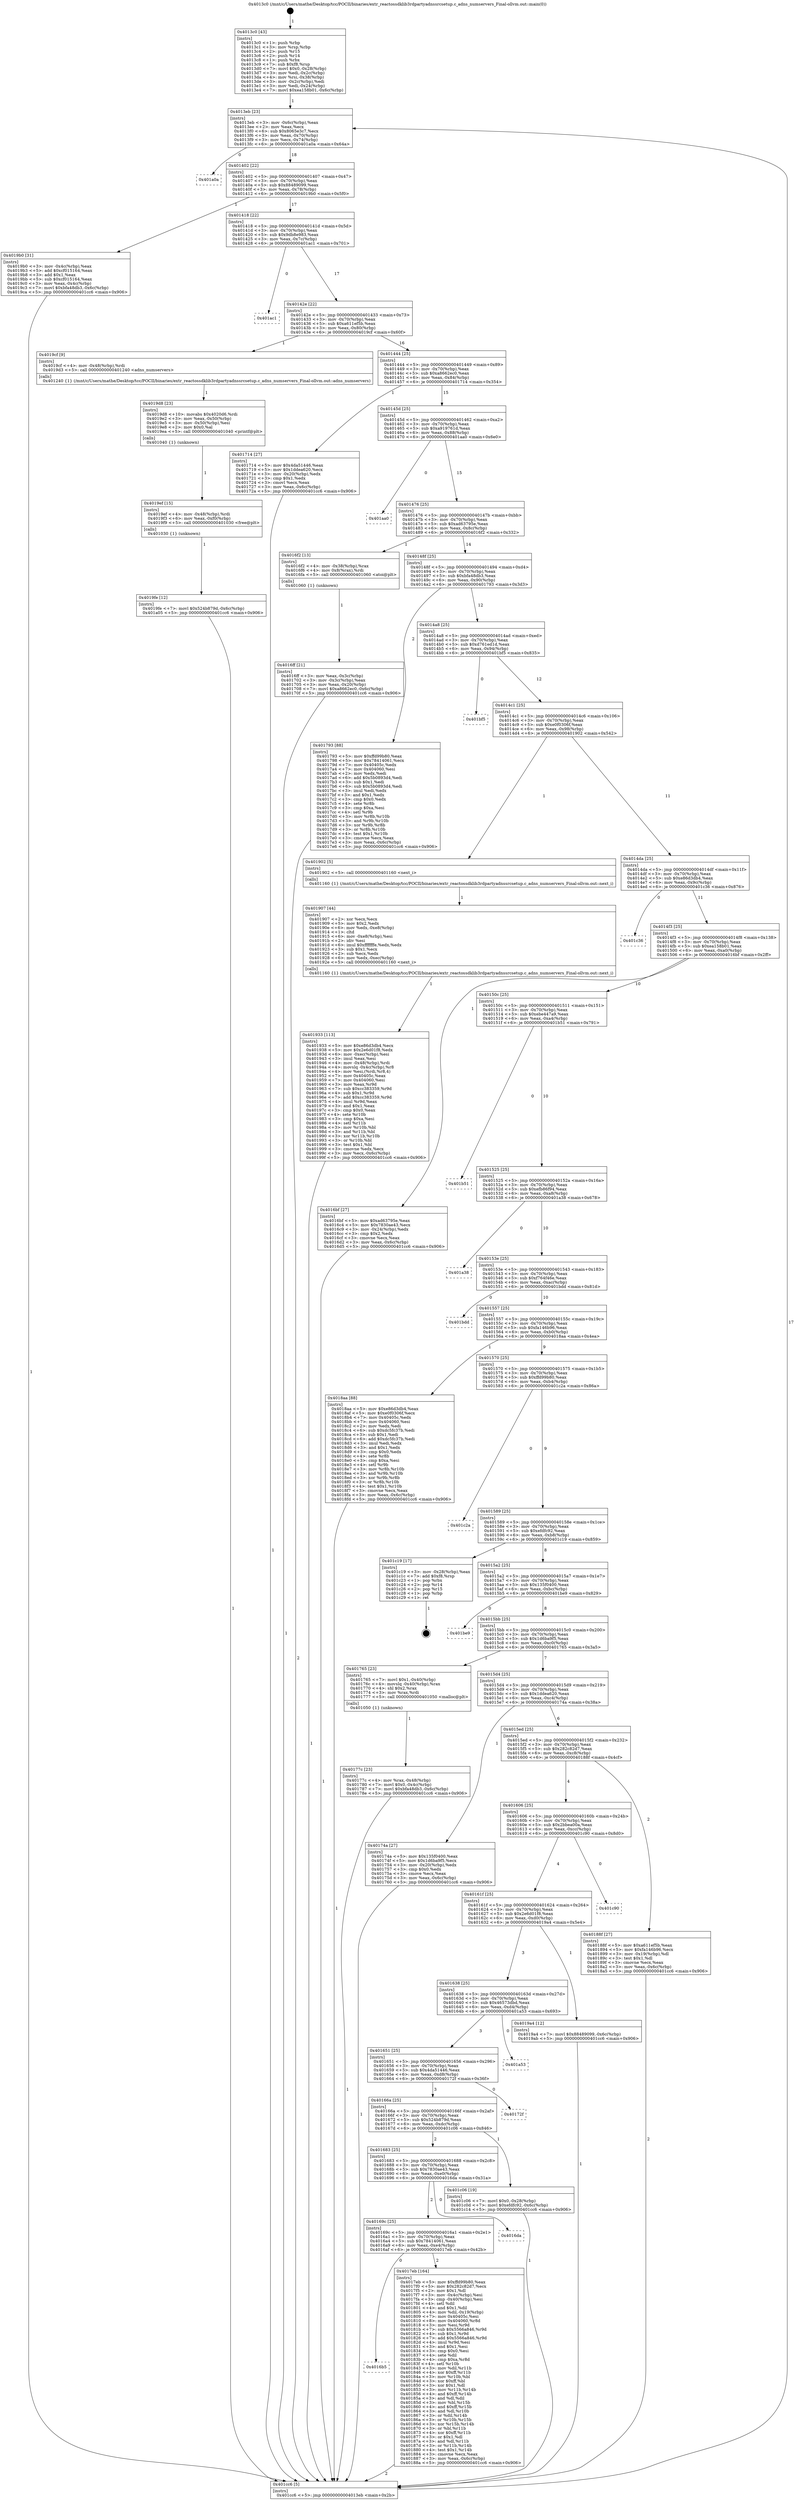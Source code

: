 digraph "0x4013c0" {
  label = "0x4013c0 (/mnt/c/Users/mathe/Desktop/tcc/POCII/binaries/extr_reactossdklib3rdpartyadnssrcsetup.c_adns_numservers_Final-ollvm.out::main(0))"
  labelloc = "t"
  node[shape=record]

  Entry [label="",width=0.3,height=0.3,shape=circle,fillcolor=black,style=filled]
  "0x4013eb" [label="{
     0x4013eb [23]\l
     | [instrs]\l
     &nbsp;&nbsp;0x4013eb \<+3\>: mov -0x6c(%rbp),%eax\l
     &nbsp;&nbsp;0x4013ee \<+2\>: mov %eax,%ecx\l
     &nbsp;&nbsp;0x4013f0 \<+6\>: sub $0x8065e3c7,%ecx\l
     &nbsp;&nbsp;0x4013f6 \<+3\>: mov %eax,-0x70(%rbp)\l
     &nbsp;&nbsp;0x4013f9 \<+3\>: mov %ecx,-0x74(%rbp)\l
     &nbsp;&nbsp;0x4013fc \<+6\>: je 0000000000401a0a \<main+0x64a\>\l
  }"]
  "0x401a0a" [label="{
     0x401a0a\l
  }", style=dashed]
  "0x401402" [label="{
     0x401402 [22]\l
     | [instrs]\l
     &nbsp;&nbsp;0x401402 \<+5\>: jmp 0000000000401407 \<main+0x47\>\l
     &nbsp;&nbsp;0x401407 \<+3\>: mov -0x70(%rbp),%eax\l
     &nbsp;&nbsp;0x40140a \<+5\>: sub $0x88489099,%eax\l
     &nbsp;&nbsp;0x40140f \<+3\>: mov %eax,-0x78(%rbp)\l
     &nbsp;&nbsp;0x401412 \<+6\>: je 00000000004019b0 \<main+0x5f0\>\l
  }"]
  Exit [label="",width=0.3,height=0.3,shape=circle,fillcolor=black,style=filled,peripheries=2]
  "0x4019b0" [label="{
     0x4019b0 [31]\l
     | [instrs]\l
     &nbsp;&nbsp;0x4019b0 \<+3\>: mov -0x4c(%rbp),%eax\l
     &nbsp;&nbsp;0x4019b3 \<+5\>: add $0xcf015164,%eax\l
     &nbsp;&nbsp;0x4019b8 \<+3\>: add $0x1,%eax\l
     &nbsp;&nbsp;0x4019bb \<+5\>: sub $0xcf015164,%eax\l
     &nbsp;&nbsp;0x4019c0 \<+3\>: mov %eax,-0x4c(%rbp)\l
     &nbsp;&nbsp;0x4019c3 \<+7\>: movl $0xbfa48db3,-0x6c(%rbp)\l
     &nbsp;&nbsp;0x4019ca \<+5\>: jmp 0000000000401cc6 \<main+0x906\>\l
  }"]
  "0x401418" [label="{
     0x401418 [22]\l
     | [instrs]\l
     &nbsp;&nbsp;0x401418 \<+5\>: jmp 000000000040141d \<main+0x5d\>\l
     &nbsp;&nbsp;0x40141d \<+3\>: mov -0x70(%rbp),%eax\l
     &nbsp;&nbsp;0x401420 \<+5\>: sub $0x9db8e983,%eax\l
     &nbsp;&nbsp;0x401425 \<+3\>: mov %eax,-0x7c(%rbp)\l
     &nbsp;&nbsp;0x401428 \<+6\>: je 0000000000401ac1 \<main+0x701\>\l
  }"]
  "0x4019fe" [label="{
     0x4019fe [12]\l
     | [instrs]\l
     &nbsp;&nbsp;0x4019fe \<+7\>: movl $0x524b879d,-0x6c(%rbp)\l
     &nbsp;&nbsp;0x401a05 \<+5\>: jmp 0000000000401cc6 \<main+0x906\>\l
  }"]
  "0x401ac1" [label="{
     0x401ac1\l
  }", style=dashed]
  "0x40142e" [label="{
     0x40142e [22]\l
     | [instrs]\l
     &nbsp;&nbsp;0x40142e \<+5\>: jmp 0000000000401433 \<main+0x73\>\l
     &nbsp;&nbsp;0x401433 \<+3\>: mov -0x70(%rbp),%eax\l
     &nbsp;&nbsp;0x401436 \<+5\>: sub $0xa611ef5b,%eax\l
     &nbsp;&nbsp;0x40143b \<+3\>: mov %eax,-0x80(%rbp)\l
     &nbsp;&nbsp;0x40143e \<+6\>: je 00000000004019cf \<main+0x60f\>\l
  }"]
  "0x4019ef" [label="{
     0x4019ef [15]\l
     | [instrs]\l
     &nbsp;&nbsp;0x4019ef \<+4\>: mov -0x48(%rbp),%rdi\l
     &nbsp;&nbsp;0x4019f3 \<+6\>: mov %eax,-0xf0(%rbp)\l
     &nbsp;&nbsp;0x4019f9 \<+5\>: call 0000000000401030 \<free@plt\>\l
     | [calls]\l
     &nbsp;&nbsp;0x401030 \{1\} (unknown)\l
  }"]
  "0x4019cf" [label="{
     0x4019cf [9]\l
     | [instrs]\l
     &nbsp;&nbsp;0x4019cf \<+4\>: mov -0x48(%rbp),%rdi\l
     &nbsp;&nbsp;0x4019d3 \<+5\>: call 0000000000401240 \<adns_numservers\>\l
     | [calls]\l
     &nbsp;&nbsp;0x401240 \{1\} (/mnt/c/Users/mathe/Desktop/tcc/POCII/binaries/extr_reactossdklib3rdpartyadnssrcsetup.c_adns_numservers_Final-ollvm.out::adns_numservers)\l
  }"]
  "0x401444" [label="{
     0x401444 [25]\l
     | [instrs]\l
     &nbsp;&nbsp;0x401444 \<+5\>: jmp 0000000000401449 \<main+0x89\>\l
     &nbsp;&nbsp;0x401449 \<+3\>: mov -0x70(%rbp),%eax\l
     &nbsp;&nbsp;0x40144c \<+5\>: sub $0xa8662ec0,%eax\l
     &nbsp;&nbsp;0x401451 \<+6\>: mov %eax,-0x84(%rbp)\l
     &nbsp;&nbsp;0x401457 \<+6\>: je 0000000000401714 \<main+0x354\>\l
  }"]
  "0x4019d8" [label="{
     0x4019d8 [23]\l
     | [instrs]\l
     &nbsp;&nbsp;0x4019d8 \<+10\>: movabs $0x4020d6,%rdi\l
     &nbsp;&nbsp;0x4019e2 \<+3\>: mov %eax,-0x50(%rbp)\l
     &nbsp;&nbsp;0x4019e5 \<+3\>: mov -0x50(%rbp),%esi\l
     &nbsp;&nbsp;0x4019e8 \<+2\>: mov $0x0,%al\l
     &nbsp;&nbsp;0x4019ea \<+5\>: call 0000000000401040 \<printf@plt\>\l
     | [calls]\l
     &nbsp;&nbsp;0x401040 \{1\} (unknown)\l
  }"]
  "0x401714" [label="{
     0x401714 [27]\l
     | [instrs]\l
     &nbsp;&nbsp;0x401714 \<+5\>: mov $0x4da51446,%eax\l
     &nbsp;&nbsp;0x401719 \<+5\>: mov $0x1ddea620,%ecx\l
     &nbsp;&nbsp;0x40171e \<+3\>: mov -0x20(%rbp),%edx\l
     &nbsp;&nbsp;0x401721 \<+3\>: cmp $0x1,%edx\l
     &nbsp;&nbsp;0x401724 \<+3\>: cmovl %ecx,%eax\l
     &nbsp;&nbsp;0x401727 \<+3\>: mov %eax,-0x6c(%rbp)\l
     &nbsp;&nbsp;0x40172a \<+5\>: jmp 0000000000401cc6 \<main+0x906\>\l
  }"]
  "0x40145d" [label="{
     0x40145d [25]\l
     | [instrs]\l
     &nbsp;&nbsp;0x40145d \<+5\>: jmp 0000000000401462 \<main+0xa2\>\l
     &nbsp;&nbsp;0x401462 \<+3\>: mov -0x70(%rbp),%eax\l
     &nbsp;&nbsp;0x401465 \<+5\>: sub $0xa919761d,%eax\l
     &nbsp;&nbsp;0x40146a \<+6\>: mov %eax,-0x88(%rbp)\l
     &nbsp;&nbsp;0x401470 \<+6\>: je 0000000000401aa0 \<main+0x6e0\>\l
  }"]
  "0x401933" [label="{
     0x401933 [113]\l
     | [instrs]\l
     &nbsp;&nbsp;0x401933 \<+5\>: mov $0xe86d3db4,%ecx\l
     &nbsp;&nbsp;0x401938 \<+5\>: mov $0x2e6d01f8,%edx\l
     &nbsp;&nbsp;0x40193d \<+6\>: mov -0xec(%rbp),%esi\l
     &nbsp;&nbsp;0x401943 \<+3\>: imul %eax,%esi\l
     &nbsp;&nbsp;0x401946 \<+4\>: mov -0x48(%rbp),%rdi\l
     &nbsp;&nbsp;0x40194a \<+4\>: movslq -0x4c(%rbp),%r8\l
     &nbsp;&nbsp;0x40194e \<+4\>: mov %esi,(%rdi,%r8,4)\l
     &nbsp;&nbsp;0x401952 \<+7\>: mov 0x40405c,%eax\l
     &nbsp;&nbsp;0x401959 \<+7\>: mov 0x404060,%esi\l
     &nbsp;&nbsp;0x401960 \<+3\>: mov %eax,%r9d\l
     &nbsp;&nbsp;0x401963 \<+7\>: sub $0xcc383359,%r9d\l
     &nbsp;&nbsp;0x40196a \<+4\>: sub $0x1,%r9d\l
     &nbsp;&nbsp;0x40196e \<+7\>: add $0xcc383359,%r9d\l
     &nbsp;&nbsp;0x401975 \<+4\>: imul %r9d,%eax\l
     &nbsp;&nbsp;0x401979 \<+3\>: and $0x1,%eax\l
     &nbsp;&nbsp;0x40197c \<+3\>: cmp $0x0,%eax\l
     &nbsp;&nbsp;0x40197f \<+4\>: sete %r10b\l
     &nbsp;&nbsp;0x401983 \<+3\>: cmp $0xa,%esi\l
     &nbsp;&nbsp;0x401986 \<+4\>: setl %r11b\l
     &nbsp;&nbsp;0x40198a \<+3\>: mov %r10b,%bl\l
     &nbsp;&nbsp;0x40198d \<+3\>: and %r11b,%bl\l
     &nbsp;&nbsp;0x401990 \<+3\>: xor %r11b,%r10b\l
     &nbsp;&nbsp;0x401993 \<+3\>: or %r10b,%bl\l
     &nbsp;&nbsp;0x401996 \<+3\>: test $0x1,%bl\l
     &nbsp;&nbsp;0x401999 \<+3\>: cmovne %edx,%ecx\l
     &nbsp;&nbsp;0x40199c \<+3\>: mov %ecx,-0x6c(%rbp)\l
     &nbsp;&nbsp;0x40199f \<+5\>: jmp 0000000000401cc6 \<main+0x906\>\l
  }"]
  "0x401aa0" [label="{
     0x401aa0\l
  }", style=dashed]
  "0x401476" [label="{
     0x401476 [25]\l
     | [instrs]\l
     &nbsp;&nbsp;0x401476 \<+5\>: jmp 000000000040147b \<main+0xbb\>\l
     &nbsp;&nbsp;0x40147b \<+3\>: mov -0x70(%rbp),%eax\l
     &nbsp;&nbsp;0x40147e \<+5\>: sub $0xad63795e,%eax\l
     &nbsp;&nbsp;0x401483 \<+6\>: mov %eax,-0x8c(%rbp)\l
     &nbsp;&nbsp;0x401489 \<+6\>: je 00000000004016f2 \<main+0x332\>\l
  }"]
  "0x401907" [label="{
     0x401907 [44]\l
     | [instrs]\l
     &nbsp;&nbsp;0x401907 \<+2\>: xor %ecx,%ecx\l
     &nbsp;&nbsp;0x401909 \<+5\>: mov $0x2,%edx\l
     &nbsp;&nbsp;0x40190e \<+6\>: mov %edx,-0xe8(%rbp)\l
     &nbsp;&nbsp;0x401914 \<+1\>: cltd\l
     &nbsp;&nbsp;0x401915 \<+6\>: mov -0xe8(%rbp),%esi\l
     &nbsp;&nbsp;0x40191b \<+2\>: idiv %esi\l
     &nbsp;&nbsp;0x40191d \<+6\>: imul $0xfffffffe,%edx,%edx\l
     &nbsp;&nbsp;0x401923 \<+3\>: sub $0x1,%ecx\l
     &nbsp;&nbsp;0x401926 \<+2\>: sub %ecx,%edx\l
     &nbsp;&nbsp;0x401928 \<+6\>: mov %edx,-0xec(%rbp)\l
     &nbsp;&nbsp;0x40192e \<+5\>: call 0000000000401160 \<next_i\>\l
     | [calls]\l
     &nbsp;&nbsp;0x401160 \{1\} (/mnt/c/Users/mathe/Desktop/tcc/POCII/binaries/extr_reactossdklib3rdpartyadnssrcsetup.c_adns_numservers_Final-ollvm.out::next_i)\l
  }"]
  "0x4016f2" [label="{
     0x4016f2 [13]\l
     | [instrs]\l
     &nbsp;&nbsp;0x4016f2 \<+4\>: mov -0x38(%rbp),%rax\l
     &nbsp;&nbsp;0x4016f6 \<+4\>: mov 0x8(%rax),%rdi\l
     &nbsp;&nbsp;0x4016fa \<+5\>: call 0000000000401060 \<atoi@plt\>\l
     | [calls]\l
     &nbsp;&nbsp;0x401060 \{1\} (unknown)\l
  }"]
  "0x40148f" [label="{
     0x40148f [25]\l
     | [instrs]\l
     &nbsp;&nbsp;0x40148f \<+5\>: jmp 0000000000401494 \<main+0xd4\>\l
     &nbsp;&nbsp;0x401494 \<+3\>: mov -0x70(%rbp),%eax\l
     &nbsp;&nbsp;0x401497 \<+5\>: sub $0xbfa48db3,%eax\l
     &nbsp;&nbsp;0x40149c \<+6\>: mov %eax,-0x90(%rbp)\l
     &nbsp;&nbsp;0x4014a2 \<+6\>: je 0000000000401793 \<main+0x3d3\>\l
  }"]
  "0x4016b5" [label="{
     0x4016b5\l
  }", style=dashed]
  "0x401793" [label="{
     0x401793 [88]\l
     | [instrs]\l
     &nbsp;&nbsp;0x401793 \<+5\>: mov $0xffd99b80,%eax\l
     &nbsp;&nbsp;0x401798 \<+5\>: mov $0x78414061,%ecx\l
     &nbsp;&nbsp;0x40179d \<+7\>: mov 0x40405c,%edx\l
     &nbsp;&nbsp;0x4017a4 \<+7\>: mov 0x404060,%esi\l
     &nbsp;&nbsp;0x4017ab \<+2\>: mov %edx,%edi\l
     &nbsp;&nbsp;0x4017ad \<+6\>: add $0x5b0893d4,%edi\l
     &nbsp;&nbsp;0x4017b3 \<+3\>: sub $0x1,%edi\l
     &nbsp;&nbsp;0x4017b6 \<+6\>: sub $0x5b0893d4,%edi\l
     &nbsp;&nbsp;0x4017bc \<+3\>: imul %edi,%edx\l
     &nbsp;&nbsp;0x4017bf \<+3\>: and $0x1,%edx\l
     &nbsp;&nbsp;0x4017c2 \<+3\>: cmp $0x0,%edx\l
     &nbsp;&nbsp;0x4017c5 \<+4\>: sete %r8b\l
     &nbsp;&nbsp;0x4017c9 \<+3\>: cmp $0xa,%esi\l
     &nbsp;&nbsp;0x4017cc \<+4\>: setl %r9b\l
     &nbsp;&nbsp;0x4017d0 \<+3\>: mov %r8b,%r10b\l
     &nbsp;&nbsp;0x4017d3 \<+3\>: and %r9b,%r10b\l
     &nbsp;&nbsp;0x4017d6 \<+3\>: xor %r9b,%r8b\l
     &nbsp;&nbsp;0x4017d9 \<+3\>: or %r8b,%r10b\l
     &nbsp;&nbsp;0x4017dc \<+4\>: test $0x1,%r10b\l
     &nbsp;&nbsp;0x4017e0 \<+3\>: cmovne %ecx,%eax\l
     &nbsp;&nbsp;0x4017e3 \<+3\>: mov %eax,-0x6c(%rbp)\l
     &nbsp;&nbsp;0x4017e6 \<+5\>: jmp 0000000000401cc6 \<main+0x906\>\l
  }"]
  "0x4014a8" [label="{
     0x4014a8 [25]\l
     | [instrs]\l
     &nbsp;&nbsp;0x4014a8 \<+5\>: jmp 00000000004014ad \<main+0xed\>\l
     &nbsp;&nbsp;0x4014ad \<+3\>: mov -0x70(%rbp),%eax\l
     &nbsp;&nbsp;0x4014b0 \<+5\>: sub $0xd761ed1d,%eax\l
     &nbsp;&nbsp;0x4014b5 \<+6\>: mov %eax,-0x94(%rbp)\l
     &nbsp;&nbsp;0x4014bb \<+6\>: je 0000000000401bf5 \<main+0x835\>\l
  }"]
  "0x4017eb" [label="{
     0x4017eb [164]\l
     | [instrs]\l
     &nbsp;&nbsp;0x4017eb \<+5\>: mov $0xffd99b80,%eax\l
     &nbsp;&nbsp;0x4017f0 \<+5\>: mov $0x282c82d7,%ecx\l
     &nbsp;&nbsp;0x4017f5 \<+2\>: mov $0x1,%dl\l
     &nbsp;&nbsp;0x4017f7 \<+3\>: mov -0x4c(%rbp),%esi\l
     &nbsp;&nbsp;0x4017fa \<+3\>: cmp -0x40(%rbp),%esi\l
     &nbsp;&nbsp;0x4017fd \<+4\>: setl %dil\l
     &nbsp;&nbsp;0x401801 \<+4\>: and $0x1,%dil\l
     &nbsp;&nbsp;0x401805 \<+4\>: mov %dil,-0x19(%rbp)\l
     &nbsp;&nbsp;0x401809 \<+7\>: mov 0x40405c,%esi\l
     &nbsp;&nbsp;0x401810 \<+8\>: mov 0x404060,%r8d\l
     &nbsp;&nbsp;0x401818 \<+3\>: mov %esi,%r9d\l
     &nbsp;&nbsp;0x40181b \<+7\>: sub $0x5566a846,%r9d\l
     &nbsp;&nbsp;0x401822 \<+4\>: sub $0x1,%r9d\l
     &nbsp;&nbsp;0x401826 \<+7\>: add $0x5566a846,%r9d\l
     &nbsp;&nbsp;0x40182d \<+4\>: imul %r9d,%esi\l
     &nbsp;&nbsp;0x401831 \<+3\>: and $0x1,%esi\l
     &nbsp;&nbsp;0x401834 \<+3\>: cmp $0x0,%esi\l
     &nbsp;&nbsp;0x401837 \<+4\>: sete %dil\l
     &nbsp;&nbsp;0x40183b \<+4\>: cmp $0xa,%r8d\l
     &nbsp;&nbsp;0x40183f \<+4\>: setl %r10b\l
     &nbsp;&nbsp;0x401843 \<+3\>: mov %dil,%r11b\l
     &nbsp;&nbsp;0x401846 \<+4\>: xor $0xff,%r11b\l
     &nbsp;&nbsp;0x40184a \<+3\>: mov %r10b,%bl\l
     &nbsp;&nbsp;0x40184d \<+3\>: xor $0xff,%bl\l
     &nbsp;&nbsp;0x401850 \<+3\>: xor $0x1,%dl\l
     &nbsp;&nbsp;0x401853 \<+3\>: mov %r11b,%r14b\l
     &nbsp;&nbsp;0x401856 \<+4\>: and $0xff,%r14b\l
     &nbsp;&nbsp;0x40185a \<+3\>: and %dl,%dil\l
     &nbsp;&nbsp;0x40185d \<+3\>: mov %bl,%r15b\l
     &nbsp;&nbsp;0x401860 \<+4\>: and $0xff,%r15b\l
     &nbsp;&nbsp;0x401864 \<+3\>: and %dl,%r10b\l
     &nbsp;&nbsp;0x401867 \<+3\>: or %dil,%r14b\l
     &nbsp;&nbsp;0x40186a \<+3\>: or %r10b,%r15b\l
     &nbsp;&nbsp;0x40186d \<+3\>: xor %r15b,%r14b\l
     &nbsp;&nbsp;0x401870 \<+3\>: or %bl,%r11b\l
     &nbsp;&nbsp;0x401873 \<+4\>: xor $0xff,%r11b\l
     &nbsp;&nbsp;0x401877 \<+3\>: or $0x1,%dl\l
     &nbsp;&nbsp;0x40187a \<+3\>: and %dl,%r11b\l
     &nbsp;&nbsp;0x40187d \<+3\>: or %r11b,%r14b\l
     &nbsp;&nbsp;0x401880 \<+4\>: test $0x1,%r14b\l
     &nbsp;&nbsp;0x401884 \<+3\>: cmovne %ecx,%eax\l
     &nbsp;&nbsp;0x401887 \<+3\>: mov %eax,-0x6c(%rbp)\l
     &nbsp;&nbsp;0x40188a \<+5\>: jmp 0000000000401cc6 \<main+0x906\>\l
  }"]
  "0x401bf5" [label="{
     0x401bf5\l
  }", style=dashed]
  "0x4014c1" [label="{
     0x4014c1 [25]\l
     | [instrs]\l
     &nbsp;&nbsp;0x4014c1 \<+5\>: jmp 00000000004014c6 \<main+0x106\>\l
     &nbsp;&nbsp;0x4014c6 \<+3\>: mov -0x70(%rbp),%eax\l
     &nbsp;&nbsp;0x4014c9 \<+5\>: sub $0xe0f0306f,%eax\l
     &nbsp;&nbsp;0x4014ce \<+6\>: mov %eax,-0x98(%rbp)\l
     &nbsp;&nbsp;0x4014d4 \<+6\>: je 0000000000401902 \<main+0x542\>\l
  }"]
  "0x40169c" [label="{
     0x40169c [25]\l
     | [instrs]\l
     &nbsp;&nbsp;0x40169c \<+5\>: jmp 00000000004016a1 \<main+0x2e1\>\l
     &nbsp;&nbsp;0x4016a1 \<+3\>: mov -0x70(%rbp),%eax\l
     &nbsp;&nbsp;0x4016a4 \<+5\>: sub $0x78414061,%eax\l
     &nbsp;&nbsp;0x4016a9 \<+6\>: mov %eax,-0xe4(%rbp)\l
     &nbsp;&nbsp;0x4016af \<+6\>: je 00000000004017eb \<main+0x42b\>\l
  }"]
  "0x401902" [label="{
     0x401902 [5]\l
     | [instrs]\l
     &nbsp;&nbsp;0x401902 \<+5\>: call 0000000000401160 \<next_i\>\l
     | [calls]\l
     &nbsp;&nbsp;0x401160 \{1\} (/mnt/c/Users/mathe/Desktop/tcc/POCII/binaries/extr_reactossdklib3rdpartyadnssrcsetup.c_adns_numservers_Final-ollvm.out::next_i)\l
  }"]
  "0x4014da" [label="{
     0x4014da [25]\l
     | [instrs]\l
     &nbsp;&nbsp;0x4014da \<+5\>: jmp 00000000004014df \<main+0x11f\>\l
     &nbsp;&nbsp;0x4014df \<+3\>: mov -0x70(%rbp),%eax\l
     &nbsp;&nbsp;0x4014e2 \<+5\>: sub $0xe86d3db4,%eax\l
     &nbsp;&nbsp;0x4014e7 \<+6\>: mov %eax,-0x9c(%rbp)\l
     &nbsp;&nbsp;0x4014ed \<+6\>: je 0000000000401c36 \<main+0x876\>\l
  }"]
  "0x4016da" [label="{
     0x4016da\l
  }", style=dashed]
  "0x401c36" [label="{
     0x401c36\l
  }", style=dashed]
  "0x4014f3" [label="{
     0x4014f3 [25]\l
     | [instrs]\l
     &nbsp;&nbsp;0x4014f3 \<+5\>: jmp 00000000004014f8 \<main+0x138\>\l
     &nbsp;&nbsp;0x4014f8 \<+3\>: mov -0x70(%rbp),%eax\l
     &nbsp;&nbsp;0x4014fb \<+5\>: sub $0xea158b01,%eax\l
     &nbsp;&nbsp;0x401500 \<+6\>: mov %eax,-0xa0(%rbp)\l
     &nbsp;&nbsp;0x401506 \<+6\>: je 00000000004016bf \<main+0x2ff\>\l
  }"]
  "0x401683" [label="{
     0x401683 [25]\l
     | [instrs]\l
     &nbsp;&nbsp;0x401683 \<+5\>: jmp 0000000000401688 \<main+0x2c8\>\l
     &nbsp;&nbsp;0x401688 \<+3\>: mov -0x70(%rbp),%eax\l
     &nbsp;&nbsp;0x40168b \<+5\>: sub $0x7830ae43,%eax\l
     &nbsp;&nbsp;0x401690 \<+6\>: mov %eax,-0xe0(%rbp)\l
     &nbsp;&nbsp;0x401696 \<+6\>: je 00000000004016da \<main+0x31a\>\l
  }"]
  "0x4016bf" [label="{
     0x4016bf [27]\l
     | [instrs]\l
     &nbsp;&nbsp;0x4016bf \<+5\>: mov $0xad63795e,%eax\l
     &nbsp;&nbsp;0x4016c4 \<+5\>: mov $0x7830ae43,%ecx\l
     &nbsp;&nbsp;0x4016c9 \<+3\>: mov -0x24(%rbp),%edx\l
     &nbsp;&nbsp;0x4016cc \<+3\>: cmp $0x2,%edx\l
     &nbsp;&nbsp;0x4016cf \<+3\>: cmovne %ecx,%eax\l
     &nbsp;&nbsp;0x4016d2 \<+3\>: mov %eax,-0x6c(%rbp)\l
     &nbsp;&nbsp;0x4016d5 \<+5\>: jmp 0000000000401cc6 \<main+0x906\>\l
  }"]
  "0x40150c" [label="{
     0x40150c [25]\l
     | [instrs]\l
     &nbsp;&nbsp;0x40150c \<+5\>: jmp 0000000000401511 \<main+0x151\>\l
     &nbsp;&nbsp;0x401511 \<+3\>: mov -0x70(%rbp),%eax\l
     &nbsp;&nbsp;0x401514 \<+5\>: sub $0xebe447a9,%eax\l
     &nbsp;&nbsp;0x401519 \<+6\>: mov %eax,-0xa4(%rbp)\l
     &nbsp;&nbsp;0x40151f \<+6\>: je 0000000000401b51 \<main+0x791\>\l
  }"]
  "0x401cc6" [label="{
     0x401cc6 [5]\l
     | [instrs]\l
     &nbsp;&nbsp;0x401cc6 \<+5\>: jmp 00000000004013eb \<main+0x2b\>\l
  }"]
  "0x4013c0" [label="{
     0x4013c0 [43]\l
     | [instrs]\l
     &nbsp;&nbsp;0x4013c0 \<+1\>: push %rbp\l
     &nbsp;&nbsp;0x4013c1 \<+3\>: mov %rsp,%rbp\l
     &nbsp;&nbsp;0x4013c4 \<+2\>: push %r15\l
     &nbsp;&nbsp;0x4013c6 \<+2\>: push %r14\l
     &nbsp;&nbsp;0x4013c8 \<+1\>: push %rbx\l
     &nbsp;&nbsp;0x4013c9 \<+7\>: sub $0xf8,%rsp\l
     &nbsp;&nbsp;0x4013d0 \<+7\>: movl $0x0,-0x28(%rbp)\l
     &nbsp;&nbsp;0x4013d7 \<+3\>: mov %edi,-0x2c(%rbp)\l
     &nbsp;&nbsp;0x4013da \<+4\>: mov %rsi,-0x38(%rbp)\l
     &nbsp;&nbsp;0x4013de \<+3\>: mov -0x2c(%rbp),%edi\l
     &nbsp;&nbsp;0x4013e1 \<+3\>: mov %edi,-0x24(%rbp)\l
     &nbsp;&nbsp;0x4013e4 \<+7\>: movl $0xea158b01,-0x6c(%rbp)\l
  }"]
  "0x4016ff" [label="{
     0x4016ff [21]\l
     | [instrs]\l
     &nbsp;&nbsp;0x4016ff \<+3\>: mov %eax,-0x3c(%rbp)\l
     &nbsp;&nbsp;0x401702 \<+3\>: mov -0x3c(%rbp),%eax\l
     &nbsp;&nbsp;0x401705 \<+3\>: mov %eax,-0x20(%rbp)\l
     &nbsp;&nbsp;0x401708 \<+7\>: movl $0xa8662ec0,-0x6c(%rbp)\l
     &nbsp;&nbsp;0x40170f \<+5\>: jmp 0000000000401cc6 \<main+0x906\>\l
  }"]
  "0x401c06" [label="{
     0x401c06 [19]\l
     | [instrs]\l
     &nbsp;&nbsp;0x401c06 \<+7\>: movl $0x0,-0x28(%rbp)\l
     &nbsp;&nbsp;0x401c0d \<+7\>: movl $0xefdfc92,-0x6c(%rbp)\l
     &nbsp;&nbsp;0x401c14 \<+5\>: jmp 0000000000401cc6 \<main+0x906\>\l
  }"]
  "0x401b51" [label="{
     0x401b51\l
  }", style=dashed]
  "0x401525" [label="{
     0x401525 [25]\l
     | [instrs]\l
     &nbsp;&nbsp;0x401525 \<+5\>: jmp 000000000040152a \<main+0x16a\>\l
     &nbsp;&nbsp;0x40152a \<+3\>: mov -0x70(%rbp),%eax\l
     &nbsp;&nbsp;0x40152d \<+5\>: sub $0xefb86f94,%eax\l
     &nbsp;&nbsp;0x401532 \<+6\>: mov %eax,-0xa8(%rbp)\l
     &nbsp;&nbsp;0x401538 \<+6\>: je 0000000000401a38 \<main+0x678\>\l
  }"]
  "0x40166a" [label="{
     0x40166a [25]\l
     | [instrs]\l
     &nbsp;&nbsp;0x40166a \<+5\>: jmp 000000000040166f \<main+0x2af\>\l
     &nbsp;&nbsp;0x40166f \<+3\>: mov -0x70(%rbp),%eax\l
     &nbsp;&nbsp;0x401672 \<+5\>: sub $0x524b879d,%eax\l
     &nbsp;&nbsp;0x401677 \<+6\>: mov %eax,-0xdc(%rbp)\l
     &nbsp;&nbsp;0x40167d \<+6\>: je 0000000000401c06 \<main+0x846\>\l
  }"]
  "0x401a38" [label="{
     0x401a38\l
  }", style=dashed]
  "0x40153e" [label="{
     0x40153e [25]\l
     | [instrs]\l
     &nbsp;&nbsp;0x40153e \<+5\>: jmp 0000000000401543 \<main+0x183\>\l
     &nbsp;&nbsp;0x401543 \<+3\>: mov -0x70(%rbp),%eax\l
     &nbsp;&nbsp;0x401546 \<+5\>: sub $0xf764f46e,%eax\l
     &nbsp;&nbsp;0x40154b \<+6\>: mov %eax,-0xac(%rbp)\l
     &nbsp;&nbsp;0x401551 \<+6\>: je 0000000000401bdd \<main+0x81d\>\l
  }"]
  "0x40172f" [label="{
     0x40172f\l
  }", style=dashed]
  "0x401bdd" [label="{
     0x401bdd\l
  }", style=dashed]
  "0x401557" [label="{
     0x401557 [25]\l
     | [instrs]\l
     &nbsp;&nbsp;0x401557 \<+5\>: jmp 000000000040155c \<main+0x19c\>\l
     &nbsp;&nbsp;0x40155c \<+3\>: mov -0x70(%rbp),%eax\l
     &nbsp;&nbsp;0x40155f \<+5\>: sub $0xfa146b96,%eax\l
     &nbsp;&nbsp;0x401564 \<+6\>: mov %eax,-0xb0(%rbp)\l
     &nbsp;&nbsp;0x40156a \<+6\>: je 00000000004018aa \<main+0x4ea\>\l
  }"]
  "0x401651" [label="{
     0x401651 [25]\l
     | [instrs]\l
     &nbsp;&nbsp;0x401651 \<+5\>: jmp 0000000000401656 \<main+0x296\>\l
     &nbsp;&nbsp;0x401656 \<+3\>: mov -0x70(%rbp),%eax\l
     &nbsp;&nbsp;0x401659 \<+5\>: sub $0x4da51446,%eax\l
     &nbsp;&nbsp;0x40165e \<+6\>: mov %eax,-0xd8(%rbp)\l
     &nbsp;&nbsp;0x401664 \<+6\>: je 000000000040172f \<main+0x36f\>\l
  }"]
  "0x4018aa" [label="{
     0x4018aa [88]\l
     | [instrs]\l
     &nbsp;&nbsp;0x4018aa \<+5\>: mov $0xe86d3db4,%eax\l
     &nbsp;&nbsp;0x4018af \<+5\>: mov $0xe0f0306f,%ecx\l
     &nbsp;&nbsp;0x4018b4 \<+7\>: mov 0x40405c,%edx\l
     &nbsp;&nbsp;0x4018bb \<+7\>: mov 0x404060,%esi\l
     &nbsp;&nbsp;0x4018c2 \<+2\>: mov %edx,%edi\l
     &nbsp;&nbsp;0x4018c4 \<+6\>: sub $0xdc5fc37b,%edi\l
     &nbsp;&nbsp;0x4018ca \<+3\>: sub $0x1,%edi\l
     &nbsp;&nbsp;0x4018cd \<+6\>: add $0xdc5fc37b,%edi\l
     &nbsp;&nbsp;0x4018d3 \<+3\>: imul %edi,%edx\l
     &nbsp;&nbsp;0x4018d6 \<+3\>: and $0x1,%edx\l
     &nbsp;&nbsp;0x4018d9 \<+3\>: cmp $0x0,%edx\l
     &nbsp;&nbsp;0x4018dc \<+4\>: sete %r8b\l
     &nbsp;&nbsp;0x4018e0 \<+3\>: cmp $0xa,%esi\l
     &nbsp;&nbsp;0x4018e3 \<+4\>: setl %r9b\l
     &nbsp;&nbsp;0x4018e7 \<+3\>: mov %r8b,%r10b\l
     &nbsp;&nbsp;0x4018ea \<+3\>: and %r9b,%r10b\l
     &nbsp;&nbsp;0x4018ed \<+3\>: xor %r9b,%r8b\l
     &nbsp;&nbsp;0x4018f0 \<+3\>: or %r8b,%r10b\l
     &nbsp;&nbsp;0x4018f3 \<+4\>: test $0x1,%r10b\l
     &nbsp;&nbsp;0x4018f7 \<+3\>: cmovne %ecx,%eax\l
     &nbsp;&nbsp;0x4018fa \<+3\>: mov %eax,-0x6c(%rbp)\l
     &nbsp;&nbsp;0x4018fd \<+5\>: jmp 0000000000401cc6 \<main+0x906\>\l
  }"]
  "0x401570" [label="{
     0x401570 [25]\l
     | [instrs]\l
     &nbsp;&nbsp;0x401570 \<+5\>: jmp 0000000000401575 \<main+0x1b5\>\l
     &nbsp;&nbsp;0x401575 \<+3\>: mov -0x70(%rbp),%eax\l
     &nbsp;&nbsp;0x401578 \<+5\>: sub $0xffd99b80,%eax\l
     &nbsp;&nbsp;0x40157d \<+6\>: mov %eax,-0xb4(%rbp)\l
     &nbsp;&nbsp;0x401583 \<+6\>: je 0000000000401c2a \<main+0x86a\>\l
  }"]
  "0x401a53" [label="{
     0x401a53\l
  }", style=dashed]
  "0x401c2a" [label="{
     0x401c2a\l
  }", style=dashed]
  "0x401589" [label="{
     0x401589 [25]\l
     | [instrs]\l
     &nbsp;&nbsp;0x401589 \<+5\>: jmp 000000000040158e \<main+0x1ce\>\l
     &nbsp;&nbsp;0x40158e \<+3\>: mov -0x70(%rbp),%eax\l
     &nbsp;&nbsp;0x401591 \<+5\>: sub $0xefdfc92,%eax\l
     &nbsp;&nbsp;0x401596 \<+6\>: mov %eax,-0xb8(%rbp)\l
     &nbsp;&nbsp;0x40159c \<+6\>: je 0000000000401c19 \<main+0x859\>\l
  }"]
  "0x401638" [label="{
     0x401638 [25]\l
     | [instrs]\l
     &nbsp;&nbsp;0x401638 \<+5\>: jmp 000000000040163d \<main+0x27d\>\l
     &nbsp;&nbsp;0x40163d \<+3\>: mov -0x70(%rbp),%eax\l
     &nbsp;&nbsp;0x401640 \<+5\>: sub $0x46573dbd,%eax\l
     &nbsp;&nbsp;0x401645 \<+6\>: mov %eax,-0xd4(%rbp)\l
     &nbsp;&nbsp;0x40164b \<+6\>: je 0000000000401a53 \<main+0x693\>\l
  }"]
  "0x401c19" [label="{
     0x401c19 [17]\l
     | [instrs]\l
     &nbsp;&nbsp;0x401c19 \<+3\>: mov -0x28(%rbp),%eax\l
     &nbsp;&nbsp;0x401c1c \<+7\>: add $0xf8,%rsp\l
     &nbsp;&nbsp;0x401c23 \<+1\>: pop %rbx\l
     &nbsp;&nbsp;0x401c24 \<+2\>: pop %r14\l
     &nbsp;&nbsp;0x401c26 \<+2\>: pop %r15\l
     &nbsp;&nbsp;0x401c28 \<+1\>: pop %rbp\l
     &nbsp;&nbsp;0x401c29 \<+1\>: ret\l
  }"]
  "0x4015a2" [label="{
     0x4015a2 [25]\l
     | [instrs]\l
     &nbsp;&nbsp;0x4015a2 \<+5\>: jmp 00000000004015a7 \<main+0x1e7\>\l
     &nbsp;&nbsp;0x4015a7 \<+3\>: mov -0x70(%rbp),%eax\l
     &nbsp;&nbsp;0x4015aa \<+5\>: sub $0x135f0400,%eax\l
     &nbsp;&nbsp;0x4015af \<+6\>: mov %eax,-0xbc(%rbp)\l
     &nbsp;&nbsp;0x4015b5 \<+6\>: je 0000000000401be9 \<main+0x829\>\l
  }"]
  "0x4019a4" [label="{
     0x4019a4 [12]\l
     | [instrs]\l
     &nbsp;&nbsp;0x4019a4 \<+7\>: movl $0x88489099,-0x6c(%rbp)\l
     &nbsp;&nbsp;0x4019ab \<+5\>: jmp 0000000000401cc6 \<main+0x906\>\l
  }"]
  "0x401be9" [label="{
     0x401be9\l
  }", style=dashed]
  "0x4015bb" [label="{
     0x4015bb [25]\l
     | [instrs]\l
     &nbsp;&nbsp;0x4015bb \<+5\>: jmp 00000000004015c0 \<main+0x200\>\l
     &nbsp;&nbsp;0x4015c0 \<+3\>: mov -0x70(%rbp),%eax\l
     &nbsp;&nbsp;0x4015c3 \<+5\>: sub $0x1d6ba9f5,%eax\l
     &nbsp;&nbsp;0x4015c8 \<+6\>: mov %eax,-0xc0(%rbp)\l
     &nbsp;&nbsp;0x4015ce \<+6\>: je 0000000000401765 \<main+0x3a5\>\l
  }"]
  "0x40161f" [label="{
     0x40161f [25]\l
     | [instrs]\l
     &nbsp;&nbsp;0x40161f \<+5\>: jmp 0000000000401624 \<main+0x264\>\l
     &nbsp;&nbsp;0x401624 \<+3\>: mov -0x70(%rbp),%eax\l
     &nbsp;&nbsp;0x401627 \<+5\>: sub $0x2e6d01f8,%eax\l
     &nbsp;&nbsp;0x40162c \<+6\>: mov %eax,-0xd0(%rbp)\l
     &nbsp;&nbsp;0x401632 \<+6\>: je 00000000004019a4 \<main+0x5e4\>\l
  }"]
  "0x401765" [label="{
     0x401765 [23]\l
     | [instrs]\l
     &nbsp;&nbsp;0x401765 \<+7\>: movl $0x1,-0x40(%rbp)\l
     &nbsp;&nbsp;0x40176c \<+4\>: movslq -0x40(%rbp),%rax\l
     &nbsp;&nbsp;0x401770 \<+4\>: shl $0x2,%rax\l
     &nbsp;&nbsp;0x401774 \<+3\>: mov %rax,%rdi\l
     &nbsp;&nbsp;0x401777 \<+5\>: call 0000000000401050 \<malloc@plt\>\l
     | [calls]\l
     &nbsp;&nbsp;0x401050 \{1\} (unknown)\l
  }"]
  "0x4015d4" [label="{
     0x4015d4 [25]\l
     | [instrs]\l
     &nbsp;&nbsp;0x4015d4 \<+5\>: jmp 00000000004015d9 \<main+0x219\>\l
     &nbsp;&nbsp;0x4015d9 \<+3\>: mov -0x70(%rbp),%eax\l
     &nbsp;&nbsp;0x4015dc \<+5\>: sub $0x1ddea620,%eax\l
     &nbsp;&nbsp;0x4015e1 \<+6\>: mov %eax,-0xc4(%rbp)\l
     &nbsp;&nbsp;0x4015e7 \<+6\>: je 000000000040174a \<main+0x38a\>\l
  }"]
  "0x401c90" [label="{
     0x401c90\l
  }", style=dashed]
  "0x40174a" [label="{
     0x40174a [27]\l
     | [instrs]\l
     &nbsp;&nbsp;0x40174a \<+5\>: mov $0x135f0400,%eax\l
     &nbsp;&nbsp;0x40174f \<+5\>: mov $0x1d6ba9f5,%ecx\l
     &nbsp;&nbsp;0x401754 \<+3\>: mov -0x20(%rbp),%edx\l
     &nbsp;&nbsp;0x401757 \<+3\>: cmp $0x0,%edx\l
     &nbsp;&nbsp;0x40175a \<+3\>: cmove %ecx,%eax\l
     &nbsp;&nbsp;0x40175d \<+3\>: mov %eax,-0x6c(%rbp)\l
     &nbsp;&nbsp;0x401760 \<+5\>: jmp 0000000000401cc6 \<main+0x906\>\l
  }"]
  "0x4015ed" [label="{
     0x4015ed [25]\l
     | [instrs]\l
     &nbsp;&nbsp;0x4015ed \<+5\>: jmp 00000000004015f2 \<main+0x232\>\l
     &nbsp;&nbsp;0x4015f2 \<+3\>: mov -0x70(%rbp),%eax\l
     &nbsp;&nbsp;0x4015f5 \<+5\>: sub $0x282c82d7,%eax\l
     &nbsp;&nbsp;0x4015fa \<+6\>: mov %eax,-0xc8(%rbp)\l
     &nbsp;&nbsp;0x401600 \<+6\>: je 000000000040188f \<main+0x4cf\>\l
  }"]
  "0x40177c" [label="{
     0x40177c [23]\l
     | [instrs]\l
     &nbsp;&nbsp;0x40177c \<+4\>: mov %rax,-0x48(%rbp)\l
     &nbsp;&nbsp;0x401780 \<+7\>: movl $0x0,-0x4c(%rbp)\l
     &nbsp;&nbsp;0x401787 \<+7\>: movl $0xbfa48db3,-0x6c(%rbp)\l
     &nbsp;&nbsp;0x40178e \<+5\>: jmp 0000000000401cc6 \<main+0x906\>\l
  }"]
  "0x401606" [label="{
     0x401606 [25]\l
     | [instrs]\l
     &nbsp;&nbsp;0x401606 \<+5\>: jmp 000000000040160b \<main+0x24b\>\l
     &nbsp;&nbsp;0x40160b \<+3\>: mov -0x70(%rbp),%eax\l
     &nbsp;&nbsp;0x40160e \<+5\>: sub $0x2bbea00a,%eax\l
     &nbsp;&nbsp;0x401613 \<+6\>: mov %eax,-0xcc(%rbp)\l
     &nbsp;&nbsp;0x401619 \<+6\>: je 0000000000401c90 \<main+0x8d0\>\l
  }"]
  "0x40188f" [label="{
     0x40188f [27]\l
     | [instrs]\l
     &nbsp;&nbsp;0x40188f \<+5\>: mov $0xa611ef5b,%eax\l
     &nbsp;&nbsp;0x401894 \<+5\>: mov $0xfa146b96,%ecx\l
     &nbsp;&nbsp;0x401899 \<+3\>: mov -0x19(%rbp),%dl\l
     &nbsp;&nbsp;0x40189c \<+3\>: test $0x1,%dl\l
     &nbsp;&nbsp;0x40189f \<+3\>: cmovne %ecx,%eax\l
     &nbsp;&nbsp;0x4018a2 \<+3\>: mov %eax,-0x6c(%rbp)\l
     &nbsp;&nbsp;0x4018a5 \<+5\>: jmp 0000000000401cc6 \<main+0x906\>\l
  }"]
  Entry -> "0x4013c0" [label=" 1"]
  "0x4013eb" -> "0x401a0a" [label=" 0"]
  "0x4013eb" -> "0x401402" [label=" 18"]
  "0x401c19" -> Exit [label=" 1"]
  "0x401402" -> "0x4019b0" [label=" 1"]
  "0x401402" -> "0x401418" [label=" 17"]
  "0x401c06" -> "0x401cc6" [label=" 1"]
  "0x401418" -> "0x401ac1" [label=" 0"]
  "0x401418" -> "0x40142e" [label=" 17"]
  "0x4019fe" -> "0x401cc6" [label=" 1"]
  "0x40142e" -> "0x4019cf" [label=" 1"]
  "0x40142e" -> "0x401444" [label=" 16"]
  "0x4019ef" -> "0x4019fe" [label=" 1"]
  "0x401444" -> "0x401714" [label=" 1"]
  "0x401444" -> "0x40145d" [label=" 15"]
  "0x4019d8" -> "0x4019ef" [label=" 1"]
  "0x40145d" -> "0x401aa0" [label=" 0"]
  "0x40145d" -> "0x401476" [label=" 15"]
  "0x4019cf" -> "0x4019d8" [label=" 1"]
  "0x401476" -> "0x4016f2" [label=" 1"]
  "0x401476" -> "0x40148f" [label=" 14"]
  "0x4019b0" -> "0x401cc6" [label=" 1"]
  "0x40148f" -> "0x401793" [label=" 2"]
  "0x40148f" -> "0x4014a8" [label=" 12"]
  "0x4019a4" -> "0x401cc6" [label=" 1"]
  "0x4014a8" -> "0x401bf5" [label=" 0"]
  "0x4014a8" -> "0x4014c1" [label=" 12"]
  "0x401933" -> "0x401cc6" [label=" 1"]
  "0x4014c1" -> "0x401902" [label=" 1"]
  "0x4014c1" -> "0x4014da" [label=" 11"]
  "0x401902" -> "0x401907" [label=" 1"]
  "0x4014da" -> "0x401c36" [label=" 0"]
  "0x4014da" -> "0x4014f3" [label=" 11"]
  "0x4018aa" -> "0x401cc6" [label=" 1"]
  "0x4014f3" -> "0x4016bf" [label=" 1"]
  "0x4014f3" -> "0x40150c" [label=" 10"]
  "0x4016bf" -> "0x401cc6" [label=" 1"]
  "0x4013c0" -> "0x4013eb" [label=" 1"]
  "0x401cc6" -> "0x4013eb" [label=" 17"]
  "0x4016f2" -> "0x4016ff" [label=" 1"]
  "0x4016ff" -> "0x401cc6" [label=" 1"]
  "0x401714" -> "0x401cc6" [label=" 1"]
  "0x4017eb" -> "0x401cc6" [label=" 2"]
  "0x40150c" -> "0x401b51" [label=" 0"]
  "0x40150c" -> "0x401525" [label=" 10"]
  "0x40169c" -> "0x4016b5" [label=" 0"]
  "0x401525" -> "0x401a38" [label=" 0"]
  "0x401525" -> "0x40153e" [label=" 10"]
  "0x401907" -> "0x401933" [label=" 1"]
  "0x40153e" -> "0x401bdd" [label=" 0"]
  "0x40153e" -> "0x401557" [label=" 10"]
  "0x401683" -> "0x40169c" [label=" 2"]
  "0x401557" -> "0x4018aa" [label=" 1"]
  "0x401557" -> "0x401570" [label=" 9"]
  "0x40188f" -> "0x401cc6" [label=" 2"]
  "0x401570" -> "0x401c2a" [label=" 0"]
  "0x401570" -> "0x401589" [label=" 9"]
  "0x40166a" -> "0x401683" [label=" 2"]
  "0x401589" -> "0x401c19" [label=" 1"]
  "0x401589" -> "0x4015a2" [label=" 8"]
  "0x40169c" -> "0x4017eb" [label=" 2"]
  "0x4015a2" -> "0x401be9" [label=" 0"]
  "0x4015a2" -> "0x4015bb" [label=" 8"]
  "0x401651" -> "0x40166a" [label=" 3"]
  "0x4015bb" -> "0x401765" [label=" 1"]
  "0x4015bb" -> "0x4015d4" [label=" 7"]
  "0x401683" -> "0x4016da" [label=" 0"]
  "0x4015d4" -> "0x40174a" [label=" 1"]
  "0x4015d4" -> "0x4015ed" [label=" 6"]
  "0x40174a" -> "0x401cc6" [label=" 1"]
  "0x401765" -> "0x40177c" [label=" 1"]
  "0x40177c" -> "0x401cc6" [label=" 1"]
  "0x401793" -> "0x401cc6" [label=" 2"]
  "0x401638" -> "0x401651" [label=" 3"]
  "0x4015ed" -> "0x40188f" [label=" 2"]
  "0x4015ed" -> "0x401606" [label=" 4"]
  "0x401638" -> "0x401a53" [label=" 0"]
  "0x401606" -> "0x401c90" [label=" 0"]
  "0x401606" -> "0x40161f" [label=" 4"]
  "0x401651" -> "0x40172f" [label=" 0"]
  "0x40161f" -> "0x4019a4" [label=" 1"]
  "0x40161f" -> "0x401638" [label=" 3"]
  "0x40166a" -> "0x401c06" [label=" 1"]
}
